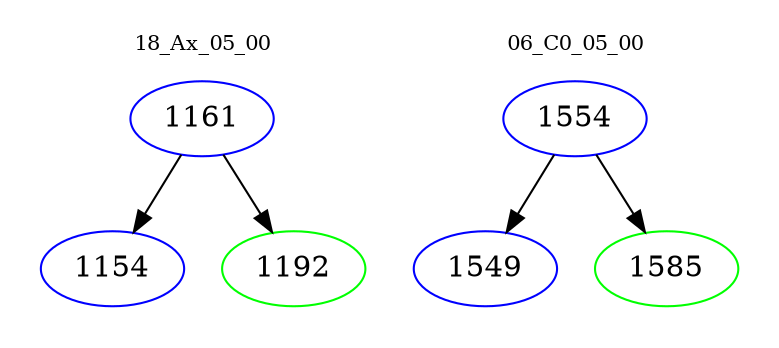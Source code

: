 digraph{
subgraph cluster_0 {
color = white
label = "18_Ax_05_00";
fontsize=10;
T0_1161 [label="1161", color="blue"]
T0_1161 -> T0_1154 [color="black"]
T0_1154 [label="1154", color="blue"]
T0_1161 -> T0_1192 [color="black"]
T0_1192 [label="1192", color="green"]
}
subgraph cluster_1 {
color = white
label = "06_C0_05_00";
fontsize=10;
T1_1554 [label="1554", color="blue"]
T1_1554 -> T1_1549 [color="black"]
T1_1549 [label="1549", color="blue"]
T1_1554 -> T1_1585 [color="black"]
T1_1585 [label="1585", color="green"]
}
}
